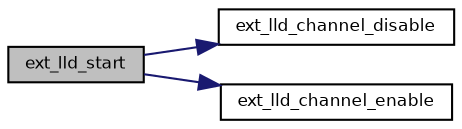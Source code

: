 digraph "ext_lld_start"
{
  bgcolor="transparent";
  edge [fontname="Helvetica",fontsize="8",labelfontname="Helvetica",labelfontsize="8"];
  node [fontname="Helvetica",fontsize="8",shape=record];
  rankdir="LR";
  Node2 [label="ext_lld_start",height=0.2,width=0.4,color="black", fillcolor="grey75", style="filled", fontcolor="black"];
  Node2 -> Node3 [color="midnightblue",fontsize="8",style="solid",fontname="Helvetica"];
  Node3 [label="ext_lld_channel_disable",height=0.2,width=0.4,color="black",URL="$group___e_x_t.html#ga25a3680106dbb172cb08c34ffa81af79",tooltip="Disables an EXT channel. "];
  Node2 -> Node4 [color="midnightblue",fontsize="8",style="solid",fontname="Helvetica"];
  Node4 [label="ext_lld_channel_enable",height=0.2,width=0.4,color="black",URL="$group___e_x_t.html#ga8569f791b7419e028a409f7ee213769f",tooltip="Enables an EXT channel. "];
}
